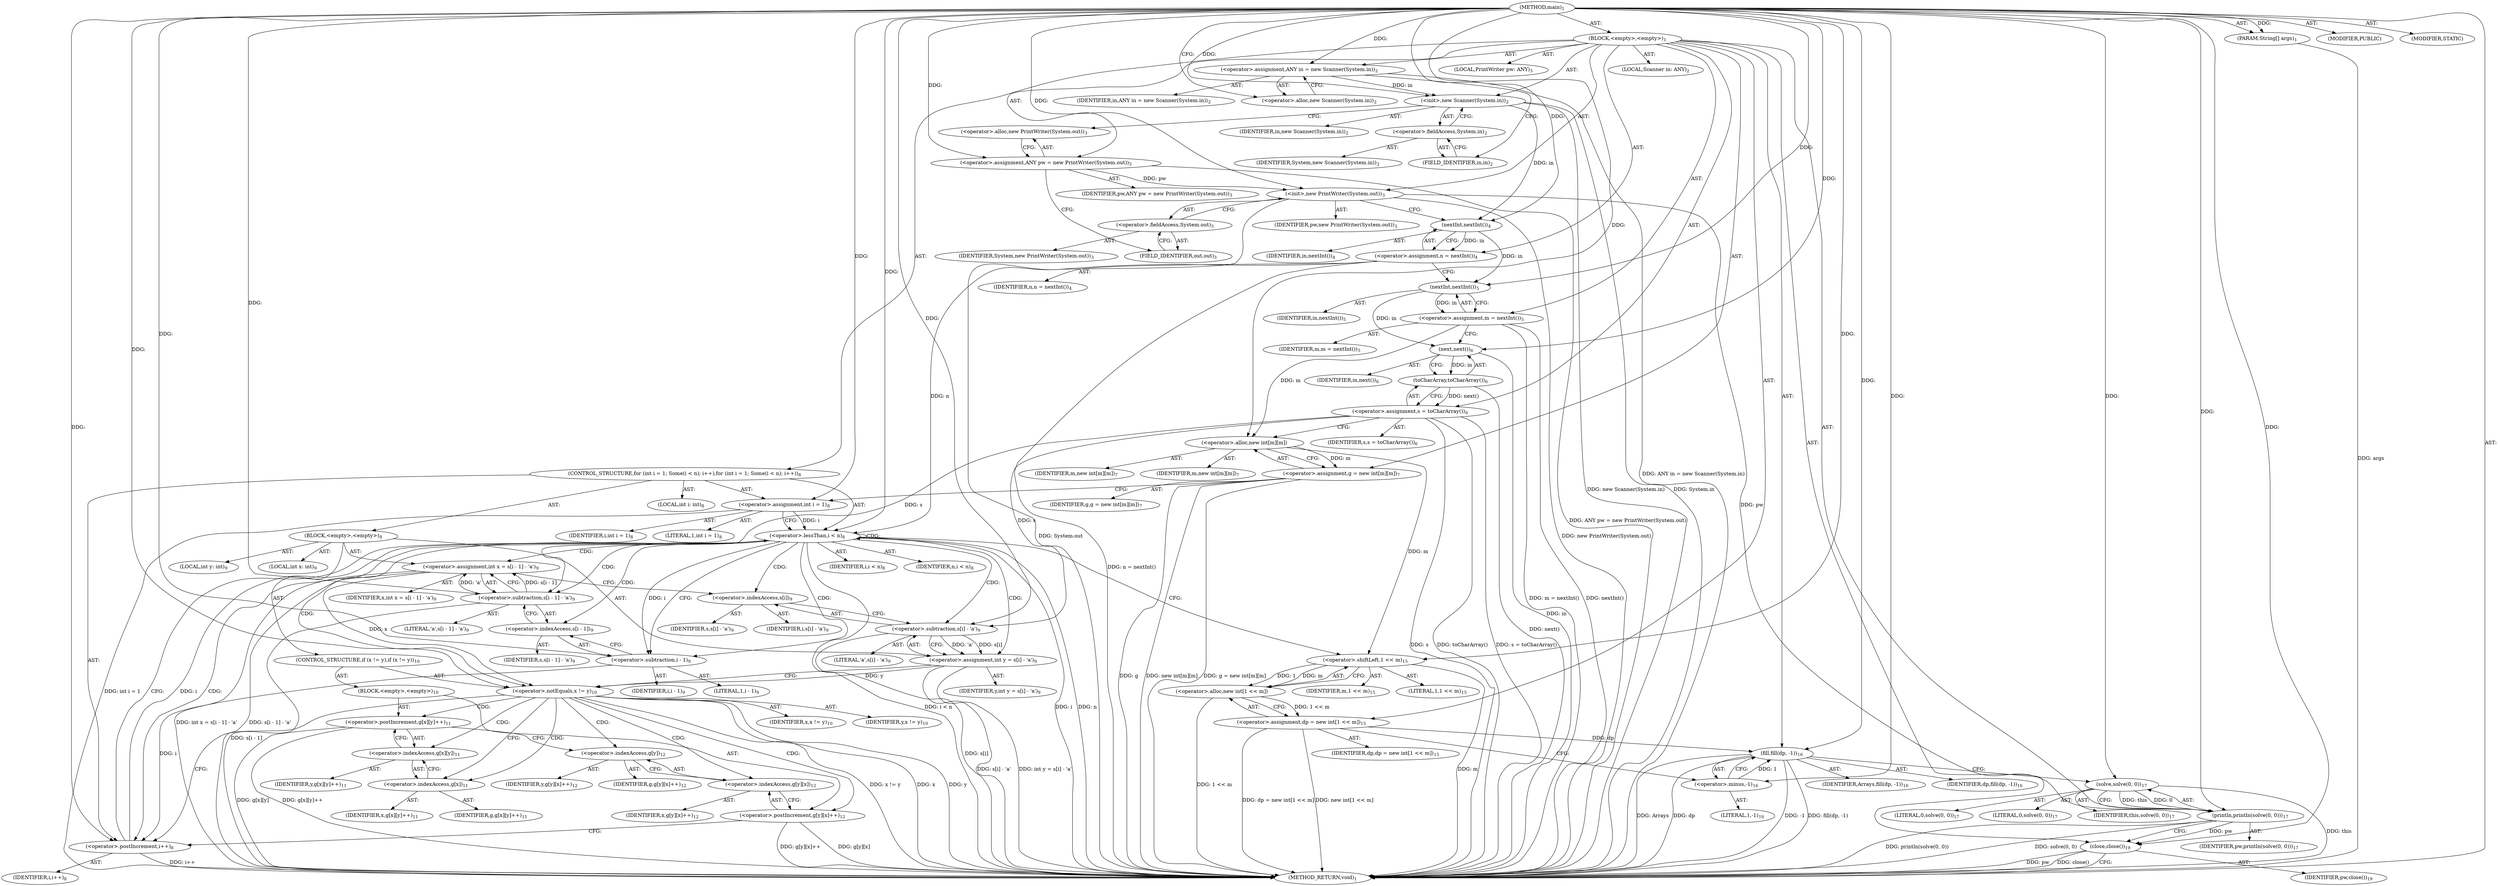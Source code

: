 digraph "main" {  
"21" [label = <(METHOD,main)<SUB>1</SUB>> ]
"22" [label = <(PARAM,String[] args)<SUB>1</SUB>> ]
"23" [label = <(BLOCK,&lt;empty&gt;,&lt;empty&gt;)<SUB>1</SUB>> ]
"4" [label = <(LOCAL,Scanner in: ANY)<SUB>2</SUB>> ]
"24" [label = <(&lt;operator&gt;.assignment,ANY in = new Scanner(System.in))<SUB>2</SUB>> ]
"25" [label = <(IDENTIFIER,in,ANY in = new Scanner(System.in))<SUB>2</SUB>> ]
"26" [label = <(&lt;operator&gt;.alloc,new Scanner(System.in))<SUB>2</SUB>> ]
"27" [label = <(&lt;init&gt;,new Scanner(System.in))<SUB>2</SUB>> ]
"3" [label = <(IDENTIFIER,in,new Scanner(System.in))<SUB>2</SUB>> ]
"28" [label = <(&lt;operator&gt;.fieldAccess,System.in)<SUB>2</SUB>> ]
"29" [label = <(IDENTIFIER,System,new Scanner(System.in))<SUB>2</SUB>> ]
"30" [label = <(FIELD_IDENTIFIER,in,in)<SUB>2</SUB>> ]
"6" [label = <(LOCAL,PrintWriter pw: ANY)<SUB>3</SUB>> ]
"31" [label = <(&lt;operator&gt;.assignment,ANY pw = new PrintWriter(System.out))<SUB>3</SUB>> ]
"32" [label = <(IDENTIFIER,pw,ANY pw = new PrintWriter(System.out))<SUB>3</SUB>> ]
"33" [label = <(&lt;operator&gt;.alloc,new PrintWriter(System.out))<SUB>3</SUB>> ]
"34" [label = <(&lt;init&gt;,new PrintWriter(System.out))<SUB>3</SUB>> ]
"5" [label = <(IDENTIFIER,pw,new PrintWriter(System.out))<SUB>3</SUB>> ]
"35" [label = <(&lt;operator&gt;.fieldAccess,System.out)<SUB>3</SUB>> ]
"36" [label = <(IDENTIFIER,System,new PrintWriter(System.out))<SUB>3</SUB>> ]
"37" [label = <(FIELD_IDENTIFIER,out,out)<SUB>3</SUB>> ]
"38" [label = <(&lt;operator&gt;.assignment,n = nextInt())<SUB>4</SUB>> ]
"39" [label = <(IDENTIFIER,n,n = nextInt())<SUB>4</SUB>> ]
"40" [label = <(nextInt,nextInt())<SUB>4</SUB>> ]
"41" [label = <(IDENTIFIER,in,nextInt())<SUB>4</SUB>> ]
"42" [label = <(&lt;operator&gt;.assignment,m = nextInt())<SUB>5</SUB>> ]
"43" [label = <(IDENTIFIER,m,m = nextInt())<SUB>5</SUB>> ]
"44" [label = <(nextInt,nextInt())<SUB>5</SUB>> ]
"45" [label = <(IDENTIFIER,in,nextInt())<SUB>5</SUB>> ]
"46" [label = <(&lt;operator&gt;.assignment,s = toCharArray())<SUB>6</SUB>> ]
"47" [label = <(IDENTIFIER,s,s = toCharArray())<SUB>6</SUB>> ]
"48" [label = <(toCharArray,toCharArray())<SUB>6</SUB>> ]
"49" [label = <(next,next())<SUB>6</SUB>> ]
"50" [label = <(IDENTIFIER,in,next())<SUB>6</SUB>> ]
"51" [label = <(&lt;operator&gt;.assignment,g = new int[m][m])<SUB>7</SUB>> ]
"52" [label = <(IDENTIFIER,g,g = new int[m][m])<SUB>7</SUB>> ]
"53" [label = <(&lt;operator&gt;.alloc,new int[m][m])> ]
"54" [label = <(IDENTIFIER,m,new int[m][m])<SUB>7</SUB>> ]
"55" [label = <(IDENTIFIER,m,new int[m][m])<SUB>7</SUB>> ]
"56" [label = <(CONTROL_STRUCTURE,for (int i = 1; Some(i &lt; n); i++),for (int i = 1; Some(i &lt; n); i++))<SUB>8</SUB>> ]
"57" [label = <(LOCAL,int i: int)<SUB>8</SUB>> ]
"58" [label = <(&lt;operator&gt;.assignment,int i = 1)<SUB>8</SUB>> ]
"59" [label = <(IDENTIFIER,i,int i = 1)<SUB>8</SUB>> ]
"60" [label = <(LITERAL,1,int i = 1)<SUB>8</SUB>> ]
"61" [label = <(&lt;operator&gt;.lessThan,i &lt; n)<SUB>8</SUB>> ]
"62" [label = <(IDENTIFIER,i,i &lt; n)<SUB>8</SUB>> ]
"63" [label = <(IDENTIFIER,n,i &lt; n)<SUB>8</SUB>> ]
"64" [label = <(&lt;operator&gt;.postIncrement,i++)<SUB>8</SUB>> ]
"65" [label = <(IDENTIFIER,i,i++)<SUB>8</SUB>> ]
"66" [label = <(BLOCK,&lt;empty&gt;,&lt;empty&gt;)<SUB>8</SUB>> ]
"67" [label = <(LOCAL,int x: int)<SUB>9</SUB>> ]
"68" [label = <(LOCAL,int y: int)<SUB>9</SUB>> ]
"69" [label = <(&lt;operator&gt;.assignment,int x = s[i - 1] - 'a')<SUB>9</SUB>> ]
"70" [label = <(IDENTIFIER,x,int x = s[i - 1] - 'a')<SUB>9</SUB>> ]
"71" [label = <(&lt;operator&gt;.subtraction,s[i - 1] - 'a')<SUB>9</SUB>> ]
"72" [label = <(&lt;operator&gt;.indexAccess,s[i - 1])<SUB>9</SUB>> ]
"73" [label = <(IDENTIFIER,s,s[i - 1] - 'a')<SUB>9</SUB>> ]
"74" [label = <(&lt;operator&gt;.subtraction,i - 1)<SUB>9</SUB>> ]
"75" [label = <(IDENTIFIER,i,i - 1)<SUB>9</SUB>> ]
"76" [label = <(LITERAL,1,i - 1)<SUB>9</SUB>> ]
"77" [label = <(LITERAL,'a',s[i - 1] - 'a')<SUB>9</SUB>> ]
"78" [label = <(&lt;operator&gt;.assignment,int y = s[i] - 'a')<SUB>9</SUB>> ]
"79" [label = <(IDENTIFIER,y,int y = s[i] - 'a')<SUB>9</SUB>> ]
"80" [label = <(&lt;operator&gt;.subtraction,s[i] - 'a')<SUB>9</SUB>> ]
"81" [label = <(&lt;operator&gt;.indexAccess,s[i])<SUB>9</SUB>> ]
"82" [label = <(IDENTIFIER,s,s[i] - 'a')<SUB>9</SUB>> ]
"83" [label = <(IDENTIFIER,i,s[i] - 'a')<SUB>9</SUB>> ]
"84" [label = <(LITERAL,'a',s[i] - 'a')<SUB>9</SUB>> ]
"85" [label = <(CONTROL_STRUCTURE,if (x != y),if (x != y))<SUB>10</SUB>> ]
"86" [label = <(&lt;operator&gt;.notEquals,x != y)<SUB>10</SUB>> ]
"87" [label = <(IDENTIFIER,x,x != y)<SUB>10</SUB>> ]
"88" [label = <(IDENTIFIER,y,x != y)<SUB>10</SUB>> ]
"89" [label = <(BLOCK,&lt;empty&gt;,&lt;empty&gt;)<SUB>10</SUB>> ]
"90" [label = <(&lt;operator&gt;.postIncrement,g[x][y]++)<SUB>11</SUB>> ]
"91" [label = <(&lt;operator&gt;.indexAccess,g[x][y])<SUB>11</SUB>> ]
"92" [label = <(&lt;operator&gt;.indexAccess,g[x])<SUB>11</SUB>> ]
"93" [label = <(IDENTIFIER,g,g[x][y]++)<SUB>11</SUB>> ]
"94" [label = <(IDENTIFIER,x,g[x][y]++)<SUB>11</SUB>> ]
"95" [label = <(IDENTIFIER,y,g[x][y]++)<SUB>11</SUB>> ]
"96" [label = <(&lt;operator&gt;.postIncrement,g[y][x]++)<SUB>12</SUB>> ]
"97" [label = <(&lt;operator&gt;.indexAccess,g[y][x])<SUB>12</SUB>> ]
"98" [label = <(&lt;operator&gt;.indexAccess,g[y])<SUB>12</SUB>> ]
"99" [label = <(IDENTIFIER,g,g[y][x]++)<SUB>12</SUB>> ]
"100" [label = <(IDENTIFIER,y,g[y][x]++)<SUB>12</SUB>> ]
"101" [label = <(IDENTIFIER,x,g[y][x]++)<SUB>12</SUB>> ]
"102" [label = <(&lt;operator&gt;.assignment,dp = new int[1 &lt;&lt; m])<SUB>15</SUB>> ]
"103" [label = <(IDENTIFIER,dp,dp = new int[1 &lt;&lt; m])<SUB>15</SUB>> ]
"104" [label = <(&lt;operator&gt;.alloc,new int[1 &lt;&lt; m])> ]
"105" [label = <(&lt;operator&gt;.shiftLeft,1 &lt;&lt; m)<SUB>15</SUB>> ]
"106" [label = <(LITERAL,1,1 &lt;&lt; m)<SUB>15</SUB>> ]
"107" [label = <(IDENTIFIER,m,1 &lt;&lt; m)<SUB>15</SUB>> ]
"108" [label = <(fill,fill(dp, -1))<SUB>16</SUB>> ]
"109" [label = <(IDENTIFIER,Arrays,fill(dp, -1))<SUB>16</SUB>> ]
"110" [label = <(IDENTIFIER,dp,fill(dp, -1))<SUB>16</SUB>> ]
"111" [label = <(&lt;operator&gt;.minus,-1)<SUB>16</SUB>> ]
"112" [label = <(LITERAL,1,-1)<SUB>16</SUB>> ]
"113" [label = <(println,println(solve(0, 0)))<SUB>17</SUB>> ]
"114" [label = <(IDENTIFIER,pw,println(solve(0, 0)))<SUB>17</SUB>> ]
"115" [label = <(solve,solve(0, 0))<SUB>17</SUB>> ]
"116" [label = <(IDENTIFIER,this,solve(0, 0))<SUB>17</SUB>> ]
"117" [label = <(LITERAL,0,solve(0, 0))<SUB>17</SUB>> ]
"118" [label = <(LITERAL,0,solve(0, 0))<SUB>17</SUB>> ]
"119" [label = <(close,close())<SUB>19</SUB>> ]
"120" [label = <(IDENTIFIER,pw,close())<SUB>19</SUB>> ]
"121" [label = <(MODIFIER,PUBLIC)> ]
"122" [label = <(MODIFIER,STATIC)> ]
"123" [label = <(METHOD_RETURN,void)<SUB>1</SUB>> ]
  "21" -> "22"  [ label = "AST: "] 
  "21" -> "23"  [ label = "AST: "] 
  "21" -> "121"  [ label = "AST: "] 
  "21" -> "122"  [ label = "AST: "] 
  "21" -> "123"  [ label = "AST: "] 
  "23" -> "4"  [ label = "AST: "] 
  "23" -> "24"  [ label = "AST: "] 
  "23" -> "27"  [ label = "AST: "] 
  "23" -> "6"  [ label = "AST: "] 
  "23" -> "31"  [ label = "AST: "] 
  "23" -> "34"  [ label = "AST: "] 
  "23" -> "38"  [ label = "AST: "] 
  "23" -> "42"  [ label = "AST: "] 
  "23" -> "46"  [ label = "AST: "] 
  "23" -> "51"  [ label = "AST: "] 
  "23" -> "56"  [ label = "AST: "] 
  "23" -> "102"  [ label = "AST: "] 
  "23" -> "108"  [ label = "AST: "] 
  "23" -> "113"  [ label = "AST: "] 
  "23" -> "119"  [ label = "AST: "] 
  "24" -> "25"  [ label = "AST: "] 
  "24" -> "26"  [ label = "AST: "] 
  "27" -> "3"  [ label = "AST: "] 
  "27" -> "28"  [ label = "AST: "] 
  "28" -> "29"  [ label = "AST: "] 
  "28" -> "30"  [ label = "AST: "] 
  "31" -> "32"  [ label = "AST: "] 
  "31" -> "33"  [ label = "AST: "] 
  "34" -> "5"  [ label = "AST: "] 
  "34" -> "35"  [ label = "AST: "] 
  "35" -> "36"  [ label = "AST: "] 
  "35" -> "37"  [ label = "AST: "] 
  "38" -> "39"  [ label = "AST: "] 
  "38" -> "40"  [ label = "AST: "] 
  "40" -> "41"  [ label = "AST: "] 
  "42" -> "43"  [ label = "AST: "] 
  "42" -> "44"  [ label = "AST: "] 
  "44" -> "45"  [ label = "AST: "] 
  "46" -> "47"  [ label = "AST: "] 
  "46" -> "48"  [ label = "AST: "] 
  "48" -> "49"  [ label = "AST: "] 
  "49" -> "50"  [ label = "AST: "] 
  "51" -> "52"  [ label = "AST: "] 
  "51" -> "53"  [ label = "AST: "] 
  "53" -> "54"  [ label = "AST: "] 
  "53" -> "55"  [ label = "AST: "] 
  "56" -> "57"  [ label = "AST: "] 
  "56" -> "58"  [ label = "AST: "] 
  "56" -> "61"  [ label = "AST: "] 
  "56" -> "64"  [ label = "AST: "] 
  "56" -> "66"  [ label = "AST: "] 
  "58" -> "59"  [ label = "AST: "] 
  "58" -> "60"  [ label = "AST: "] 
  "61" -> "62"  [ label = "AST: "] 
  "61" -> "63"  [ label = "AST: "] 
  "64" -> "65"  [ label = "AST: "] 
  "66" -> "67"  [ label = "AST: "] 
  "66" -> "68"  [ label = "AST: "] 
  "66" -> "69"  [ label = "AST: "] 
  "66" -> "78"  [ label = "AST: "] 
  "66" -> "85"  [ label = "AST: "] 
  "69" -> "70"  [ label = "AST: "] 
  "69" -> "71"  [ label = "AST: "] 
  "71" -> "72"  [ label = "AST: "] 
  "71" -> "77"  [ label = "AST: "] 
  "72" -> "73"  [ label = "AST: "] 
  "72" -> "74"  [ label = "AST: "] 
  "74" -> "75"  [ label = "AST: "] 
  "74" -> "76"  [ label = "AST: "] 
  "78" -> "79"  [ label = "AST: "] 
  "78" -> "80"  [ label = "AST: "] 
  "80" -> "81"  [ label = "AST: "] 
  "80" -> "84"  [ label = "AST: "] 
  "81" -> "82"  [ label = "AST: "] 
  "81" -> "83"  [ label = "AST: "] 
  "85" -> "86"  [ label = "AST: "] 
  "85" -> "89"  [ label = "AST: "] 
  "86" -> "87"  [ label = "AST: "] 
  "86" -> "88"  [ label = "AST: "] 
  "89" -> "90"  [ label = "AST: "] 
  "89" -> "96"  [ label = "AST: "] 
  "90" -> "91"  [ label = "AST: "] 
  "91" -> "92"  [ label = "AST: "] 
  "91" -> "95"  [ label = "AST: "] 
  "92" -> "93"  [ label = "AST: "] 
  "92" -> "94"  [ label = "AST: "] 
  "96" -> "97"  [ label = "AST: "] 
  "97" -> "98"  [ label = "AST: "] 
  "97" -> "101"  [ label = "AST: "] 
  "98" -> "99"  [ label = "AST: "] 
  "98" -> "100"  [ label = "AST: "] 
  "102" -> "103"  [ label = "AST: "] 
  "102" -> "104"  [ label = "AST: "] 
  "104" -> "105"  [ label = "AST: "] 
  "105" -> "106"  [ label = "AST: "] 
  "105" -> "107"  [ label = "AST: "] 
  "108" -> "109"  [ label = "AST: "] 
  "108" -> "110"  [ label = "AST: "] 
  "108" -> "111"  [ label = "AST: "] 
  "111" -> "112"  [ label = "AST: "] 
  "113" -> "114"  [ label = "AST: "] 
  "113" -> "115"  [ label = "AST: "] 
  "115" -> "116"  [ label = "AST: "] 
  "115" -> "117"  [ label = "AST: "] 
  "115" -> "118"  [ label = "AST: "] 
  "119" -> "120"  [ label = "AST: "] 
  "24" -> "30"  [ label = "CFG: "] 
  "27" -> "33"  [ label = "CFG: "] 
  "31" -> "37"  [ label = "CFG: "] 
  "34" -> "40"  [ label = "CFG: "] 
  "38" -> "44"  [ label = "CFG: "] 
  "42" -> "49"  [ label = "CFG: "] 
  "46" -> "53"  [ label = "CFG: "] 
  "51" -> "58"  [ label = "CFG: "] 
  "102" -> "111"  [ label = "CFG: "] 
  "108" -> "115"  [ label = "CFG: "] 
  "113" -> "119"  [ label = "CFG: "] 
  "119" -> "123"  [ label = "CFG: "] 
  "26" -> "24"  [ label = "CFG: "] 
  "28" -> "27"  [ label = "CFG: "] 
  "33" -> "31"  [ label = "CFG: "] 
  "35" -> "34"  [ label = "CFG: "] 
  "40" -> "38"  [ label = "CFG: "] 
  "44" -> "42"  [ label = "CFG: "] 
  "48" -> "46"  [ label = "CFG: "] 
  "53" -> "51"  [ label = "CFG: "] 
  "58" -> "61"  [ label = "CFG: "] 
  "61" -> "74"  [ label = "CFG: "] 
  "61" -> "105"  [ label = "CFG: "] 
  "64" -> "61"  [ label = "CFG: "] 
  "104" -> "102"  [ label = "CFG: "] 
  "111" -> "108"  [ label = "CFG: "] 
  "115" -> "113"  [ label = "CFG: "] 
  "30" -> "28"  [ label = "CFG: "] 
  "37" -> "35"  [ label = "CFG: "] 
  "49" -> "48"  [ label = "CFG: "] 
  "69" -> "81"  [ label = "CFG: "] 
  "78" -> "86"  [ label = "CFG: "] 
  "105" -> "104"  [ label = "CFG: "] 
  "71" -> "69"  [ label = "CFG: "] 
  "80" -> "78"  [ label = "CFG: "] 
  "86" -> "92"  [ label = "CFG: "] 
  "86" -> "64"  [ label = "CFG: "] 
  "72" -> "71"  [ label = "CFG: "] 
  "81" -> "80"  [ label = "CFG: "] 
  "90" -> "98"  [ label = "CFG: "] 
  "96" -> "64"  [ label = "CFG: "] 
  "74" -> "72"  [ label = "CFG: "] 
  "91" -> "90"  [ label = "CFG: "] 
  "97" -> "96"  [ label = "CFG: "] 
  "92" -> "91"  [ label = "CFG: "] 
  "98" -> "97"  [ label = "CFG: "] 
  "21" -> "26"  [ label = "CFG: "] 
  "22" -> "123"  [ label = "DDG: args"] 
  "24" -> "123"  [ label = "DDG: ANY in = new Scanner(System.in)"] 
  "27" -> "123"  [ label = "DDG: System.in"] 
  "27" -> "123"  [ label = "DDG: new Scanner(System.in)"] 
  "31" -> "123"  [ label = "DDG: ANY pw = new PrintWriter(System.out)"] 
  "34" -> "123"  [ label = "DDG: System.out"] 
  "34" -> "123"  [ label = "DDG: new PrintWriter(System.out)"] 
  "38" -> "123"  [ label = "DDG: n = nextInt()"] 
  "42" -> "123"  [ label = "DDG: nextInt()"] 
  "42" -> "123"  [ label = "DDG: m = nextInt()"] 
  "46" -> "123"  [ label = "DDG: s"] 
  "49" -> "123"  [ label = "DDG: in"] 
  "48" -> "123"  [ label = "DDG: next()"] 
  "46" -> "123"  [ label = "DDG: toCharArray()"] 
  "46" -> "123"  [ label = "DDG: s = toCharArray()"] 
  "51" -> "123"  [ label = "DDG: g"] 
  "51" -> "123"  [ label = "DDG: new int[m][m]"] 
  "51" -> "123"  [ label = "DDG: g = new int[m][m]"] 
  "58" -> "123"  [ label = "DDG: int i = 1"] 
  "61" -> "123"  [ label = "DDG: i"] 
  "61" -> "123"  [ label = "DDG: n"] 
  "61" -> "123"  [ label = "DDG: i &lt; n"] 
  "105" -> "123"  [ label = "DDG: m"] 
  "104" -> "123"  [ label = "DDG: 1 &lt;&lt; m"] 
  "102" -> "123"  [ label = "DDG: new int[1 &lt;&lt; m]"] 
  "102" -> "123"  [ label = "DDG: dp = new int[1 &lt;&lt; m]"] 
  "108" -> "123"  [ label = "DDG: dp"] 
  "108" -> "123"  [ label = "DDG: -1"] 
  "108" -> "123"  [ label = "DDG: fill(dp, -1)"] 
  "113" -> "123"  [ label = "DDG: solve(0, 0)"] 
  "113" -> "123"  [ label = "DDG: println(solve(0, 0))"] 
  "119" -> "123"  [ label = "DDG: pw"] 
  "119" -> "123"  [ label = "DDG: close()"] 
  "71" -> "123"  [ label = "DDG: s[i - 1]"] 
  "69" -> "123"  [ label = "DDG: s[i - 1] - 'a'"] 
  "69" -> "123"  [ label = "DDG: int x = s[i - 1] - 'a'"] 
  "80" -> "123"  [ label = "DDG: s[i]"] 
  "78" -> "123"  [ label = "DDG: s[i] - 'a'"] 
  "78" -> "123"  [ label = "DDG: int y = s[i] - 'a'"] 
  "86" -> "123"  [ label = "DDG: x"] 
  "86" -> "123"  [ label = "DDG: y"] 
  "86" -> "123"  [ label = "DDG: x != y"] 
  "90" -> "123"  [ label = "DDG: g[x][y]"] 
  "90" -> "123"  [ label = "DDG: g[x][y]++"] 
  "96" -> "123"  [ label = "DDG: g[y][x]"] 
  "96" -> "123"  [ label = "DDG: g[y][x]++"] 
  "64" -> "123"  [ label = "DDG: i++"] 
  "115" -> "123"  [ label = "DDG: this"] 
  "108" -> "123"  [ label = "DDG: Arrays"] 
  "21" -> "22"  [ label = "DDG: "] 
  "21" -> "24"  [ label = "DDG: "] 
  "21" -> "31"  [ label = "DDG: "] 
  "40" -> "38"  [ label = "DDG: in"] 
  "44" -> "42"  [ label = "DDG: in"] 
  "48" -> "46"  [ label = "DDG: next()"] 
  "53" -> "51"  [ label = "DDG: m"] 
  "104" -> "102"  [ label = "DDG: 1 &lt;&lt; m"] 
  "24" -> "27"  [ label = "DDG: in"] 
  "21" -> "27"  [ label = "DDG: "] 
  "31" -> "34"  [ label = "DDG: pw"] 
  "21" -> "34"  [ label = "DDG: "] 
  "21" -> "58"  [ label = "DDG: "] 
  "21" -> "108"  [ label = "DDG: "] 
  "102" -> "108"  [ label = "DDG: dp"] 
  "111" -> "108"  [ label = "DDG: 1"] 
  "34" -> "113"  [ label = "DDG: pw"] 
  "21" -> "113"  [ label = "DDG: "] 
  "115" -> "113"  [ label = "DDG: this"] 
  "115" -> "113"  [ label = "DDG: 0"] 
  "113" -> "119"  [ label = "DDG: pw"] 
  "21" -> "119"  [ label = "DDG: "] 
  "27" -> "40"  [ label = "DDG: in"] 
  "21" -> "40"  [ label = "DDG: "] 
  "40" -> "44"  [ label = "DDG: in"] 
  "21" -> "44"  [ label = "DDG: "] 
  "49" -> "48"  [ label = "DDG: in"] 
  "42" -> "53"  [ label = "DDG: m"] 
  "21" -> "53"  [ label = "DDG: "] 
  "58" -> "61"  [ label = "DDG: i"] 
  "64" -> "61"  [ label = "DDG: i"] 
  "21" -> "61"  [ label = "DDG: "] 
  "38" -> "61"  [ label = "DDG: n"] 
  "74" -> "64"  [ label = "DDG: i"] 
  "21" -> "64"  [ label = "DDG: "] 
  "71" -> "69"  [ label = "DDG: s[i - 1]"] 
  "71" -> "69"  [ label = "DDG: 'a'"] 
  "80" -> "78"  [ label = "DDG: s[i]"] 
  "80" -> "78"  [ label = "DDG: 'a'"] 
  "105" -> "104"  [ label = "DDG: 1"] 
  "105" -> "104"  [ label = "DDG: m"] 
  "21" -> "111"  [ label = "DDG: "] 
  "21" -> "115"  [ label = "DDG: "] 
  "44" -> "49"  [ label = "DDG: in"] 
  "21" -> "49"  [ label = "DDG: "] 
  "21" -> "105"  [ label = "DDG: "] 
  "53" -> "105"  [ label = "DDG: m"] 
  "46" -> "71"  [ label = "DDG: s"] 
  "21" -> "71"  [ label = "DDG: "] 
  "46" -> "80"  [ label = "DDG: s"] 
  "21" -> "80"  [ label = "DDG: "] 
  "69" -> "86"  [ label = "DDG: x"] 
  "21" -> "86"  [ label = "DDG: "] 
  "78" -> "86"  [ label = "DDG: y"] 
  "61" -> "74"  [ label = "DDG: i"] 
  "21" -> "74"  [ label = "DDG: "] 
  "61" -> "80"  [ label = "CDG: "] 
  "61" -> "61"  [ label = "CDG: "] 
  "61" -> "64"  [ label = "CDG: "] 
  "61" -> "71"  [ label = "CDG: "] 
  "61" -> "81"  [ label = "CDG: "] 
  "61" -> "72"  [ label = "CDG: "] 
  "61" -> "69"  [ label = "CDG: "] 
  "61" -> "74"  [ label = "CDG: "] 
  "61" -> "78"  [ label = "CDG: "] 
  "61" -> "86"  [ label = "CDG: "] 
  "86" -> "96"  [ label = "CDG: "] 
  "86" -> "98"  [ label = "CDG: "] 
  "86" -> "92"  [ label = "CDG: "] 
  "86" -> "97"  [ label = "CDG: "] 
  "86" -> "91"  [ label = "CDG: "] 
  "86" -> "90"  [ label = "CDG: "] 
}
